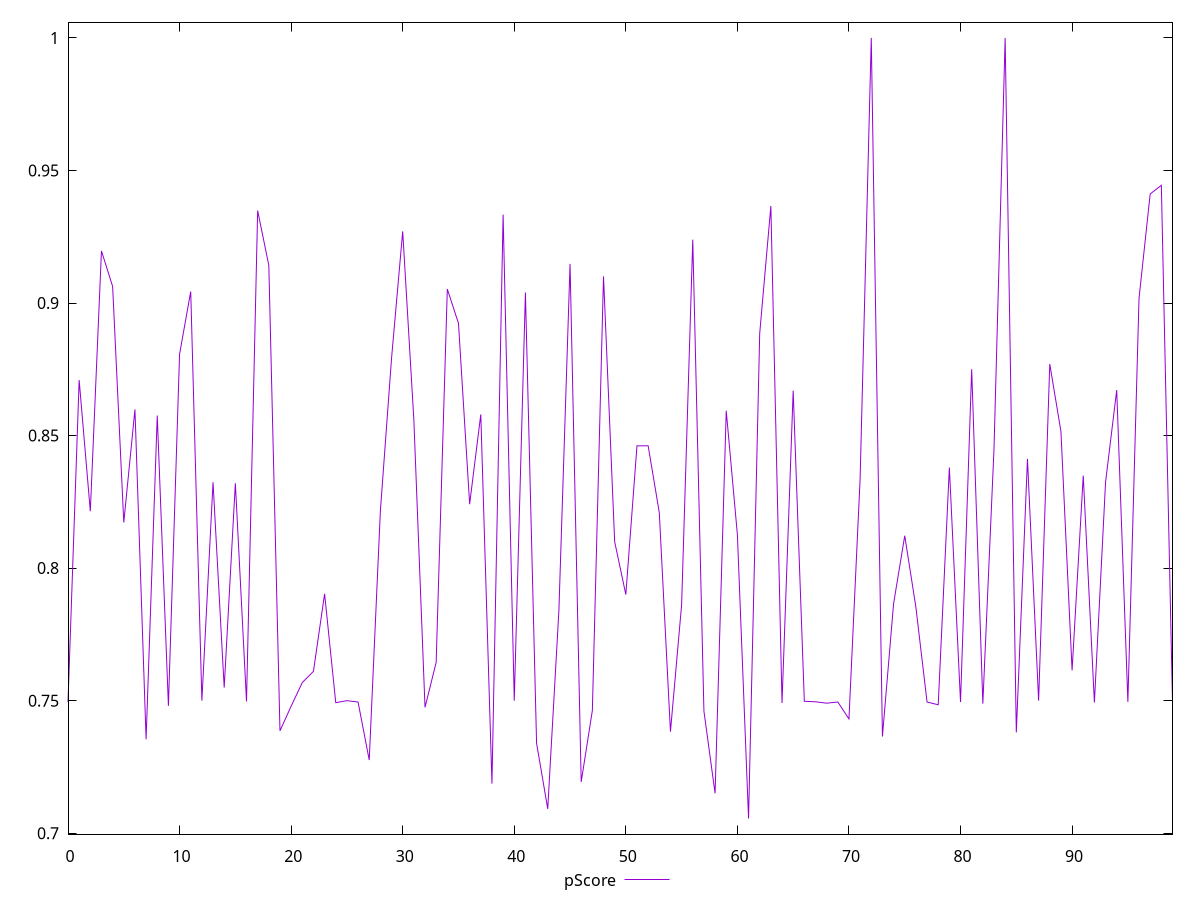 reset

$pScore <<EOF
0 0.7495
1 0.8709266666819652
2 0.8214516666531563
3 0.9196408333381016
4 0.9062741666783889
5 0.8172191666811705
6 0.8598533333341281
7 0.7354311111111111
8 0.8575591666748126
9 0.7480577777777778
10 0.880695833315452
11 0.9043275000154972
12 0.75
13 0.8324024999886751
14 0.7549358333150545
15 0.8320125000178814
16 0.7497211111111111
17 0.9348441666613022
18 0.9141866666575272
19 0.7386211111111112
20 0.7479144444444444
21 0.7568300000081459
22 0.7610649999976158
23 0.7902850000063578
24 0.7492433333333334
25 0.75
26 0.7494933333333333
27 0.7276061111191908
28 0.8215925000359614
29 0.8791149999946356
30 0.9270291666686534
31 0.8559199999769529
32 0.7474666666666666
33 0.764449166705211
34 0.9052466666698455
35 0.8923358333607515
36 0.8241274999827146
37 0.857974166671435
38 0.7186944444444444
39 0.9333558333665133
40 0.75
41 0.903970833371083
42 0.7339444444444445
43 0.7091944444444445
44 0.783878333295385
45 0.9147699999809265
46 0.7193555555740992
47 0.7463011111111111
48 0.910029999986291
49 0.8099441666652759
50 0.7900300000111262
51 0.846127500012517
52 0.8461533333112796
53 0.8209483333428701
54 0.7383133333333334
55 0.7861475000033775
56 0.923882499958078
57 0.7460933333333334
58 0.7150511111111111
59 0.8593458333363135
60 0.8126241666575272
61 0.7055455555555555
62 0.8885233333706856
63 0.9365800000230471
64 0.7491355555555556
65 0.866951666623354
66 0.7497633333333333
67 0.7495788888888889
68 0.7490566666666667
69 0.7494988888888889
70 0.7431088888888889
71 0.8336966666579246
72 1
73 0.7364877777777777
74 0.7865666667123635
75 0.8122175000111262
76 0.7852566666652758
77 0.7494866666666666
78 0.7484511111111111
79 0.8379383333275715
80 0.7494722222222222
81 0.875009999970595
82 0.7488833333333333
83 0.8448400000234445
84 1
85 0.738012222217189
86 0.8411733333269755
87 0.75
88 0.876989166662097
89 0.851566666662693
90 0.7614191666742166
91 0.8348858333130678
92 0.7492944444444445
93 0.8324025000135103
94 0.867161666676402
95 0.7495266666666667
96 0.9017999999970198
97 0.9411416666954756
98 0.9444050000111262
99 0.7493922222222222
EOF

set key outside below
set xrange [0:99]
set yrange [0.6996564666666667:1.005889088888889]
set trange [0.6996564666666667:1.005889088888889]
set terminal svg size 640, 500 enhanced background rgb 'white'
set output "report_00013_2021-02-09T12-04-24.940Z/uses-rel-preconnect/samples/pages+cached+noadtech+nomedia+nocss/pScore/values.svg"

plot $pScore title "pScore" with line

reset
